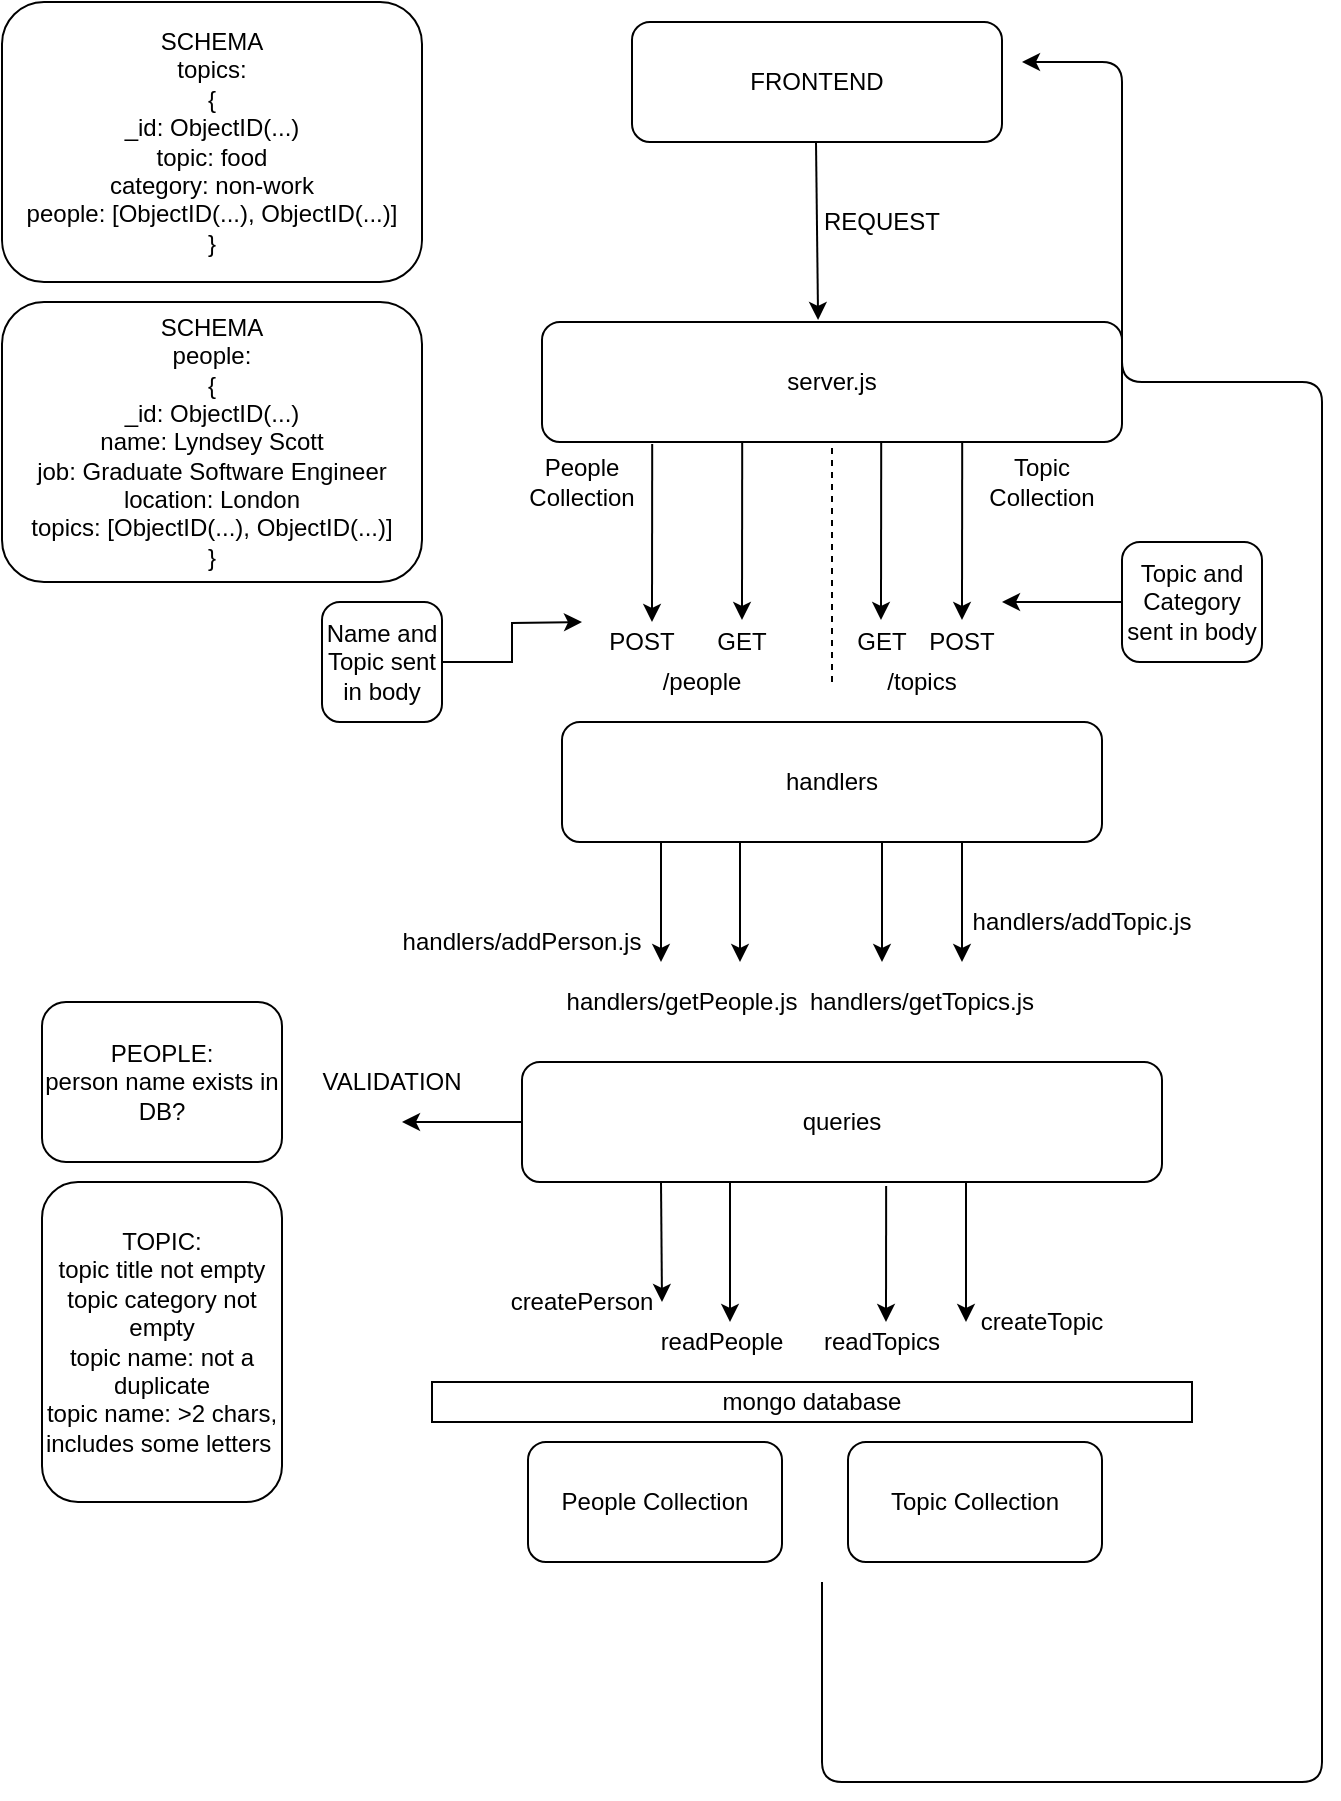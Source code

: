 <mxfile version="12.2.0" type="github" pages="1">
  <diagram id="FyR0Bmk34T4gEIha5yWz" name="Page-1">
    <mxGraphModel dx="932" dy="632" grid="1" gridSize="10" guides="1" tooltips="1" connect="1" arrows="1" fold="1" page="1" pageScale="1" pageWidth="827" pageHeight="1169" math="0" shadow="0">
      <root>
        <mxCell id="0"/>
        <mxCell id="1" parent="0"/>
        <mxCell id="N29uWTeqLGkng7dpN7SW-1" value="server.js&lt;br&gt;" style="rounded=1;whiteSpace=wrap;html=1;" parent="1" vertex="1">
          <mxGeometry x="280" y="170" width="290" height="60" as="geometry"/>
        </mxCell>
        <mxCell id="N29uWTeqLGkng7dpN7SW-2" value="FRONTEND" style="rounded=1;whiteSpace=wrap;html=1;" parent="1" vertex="1">
          <mxGeometry x="325" y="20" width="185" height="60" as="geometry"/>
        </mxCell>
        <mxCell id="N29uWTeqLGkng7dpN7SW-3" value="" style="endArrow=classic;html=1;exitX=0.19;exitY=1.017;exitDx=0;exitDy=0;exitPerimeter=0;" parent="1" source="N29uWTeqLGkng7dpN7SW-1" edge="1">
          <mxGeometry width="50" height="50" relative="1" as="geometry">
            <mxPoint x="340" y="80" as="sourcePoint"/>
            <mxPoint x="335" y="320" as="targetPoint"/>
          </mxGeometry>
        </mxCell>
        <mxCell id="N29uWTeqLGkng7dpN7SW-4" value="" style="endArrow=classic;html=1;entryX=0.476;entryY=-0.017;entryDx=0;entryDy=0;entryPerimeter=0;" parent="1" target="N29uWTeqLGkng7dpN7SW-1" edge="1">
          <mxGeometry width="50" height="50" relative="1" as="geometry">
            <mxPoint x="417" y="80" as="sourcePoint"/>
            <mxPoint x="417" y="150" as="targetPoint"/>
          </mxGeometry>
        </mxCell>
        <mxCell id="N29uWTeqLGkng7dpN7SW-5" value="GET" style="text;html=1;strokeColor=none;fillColor=none;align=center;verticalAlign=middle;whiteSpace=wrap;rounded=0;" parent="1" vertex="1">
          <mxGeometry x="360" y="320" width="40" height="20" as="geometry"/>
        </mxCell>
        <mxCell id="N29uWTeqLGkng7dpN7SW-6" value="POST" style="text;html=1;strokeColor=none;fillColor=none;align=center;verticalAlign=middle;whiteSpace=wrap;rounded=0;" parent="1" vertex="1">
          <mxGeometry x="310" y="320" width="40" height="20" as="geometry"/>
        </mxCell>
        <mxCell id="N29uWTeqLGkng7dpN7SW-11" value="REQUEST" style="text;html=1;strokeColor=none;fillColor=none;align=center;verticalAlign=middle;whiteSpace=wrap;rounded=0;" parent="1" vertex="1">
          <mxGeometry x="430" y="110" width="40" height="20" as="geometry"/>
        </mxCell>
        <mxCell id="N29uWTeqLGkng7dpN7SW-12" value="" style="endArrow=none;dashed=1;html=1;entryX=0.5;entryY=1;entryDx=0;entryDy=0;" parent="1" target="N29uWTeqLGkng7dpN7SW-1" edge="1">
          <mxGeometry width="50" height="50" relative="1" as="geometry">
            <mxPoint x="425" y="350" as="sourcePoint"/>
            <mxPoint x="330" y="340" as="targetPoint"/>
          </mxGeometry>
        </mxCell>
        <mxCell id="N29uWTeqLGkng7dpN7SW-13" value="People Collection" style="text;html=1;strokeColor=none;fillColor=none;align=center;verticalAlign=middle;whiteSpace=wrap;rounded=0;" parent="1" vertex="1">
          <mxGeometry x="280" y="240" width="40" height="20" as="geometry"/>
        </mxCell>
        <mxCell id="N29uWTeqLGkng7dpN7SW-15" value="Topic Collection" style="text;html=1;strokeColor=none;fillColor=none;align=center;verticalAlign=middle;whiteSpace=wrap;rounded=0;" parent="1" vertex="1">
          <mxGeometry x="510" y="240" width="40" height="20" as="geometry"/>
        </mxCell>
        <mxCell id="N29uWTeqLGkng7dpN7SW-16" value="" style="endArrow=classic;html=1;exitX=0.19;exitY=1.017;exitDx=0;exitDy=0;exitPerimeter=0;" parent="1" edge="1">
          <mxGeometry width="50" height="50" relative="1" as="geometry">
            <mxPoint x="380.1" y="230.02" as="sourcePoint"/>
            <mxPoint x="380" y="319" as="targetPoint"/>
          </mxGeometry>
        </mxCell>
        <mxCell id="N29uWTeqLGkng7dpN7SW-17" value="" style="endArrow=classic;html=1;exitX=0.19;exitY=1.017;exitDx=0;exitDy=0;exitPerimeter=0;" parent="1" edge="1">
          <mxGeometry width="50" height="50" relative="1" as="geometry">
            <mxPoint x="490.1" y="230.02" as="sourcePoint"/>
            <mxPoint x="490" y="319" as="targetPoint"/>
          </mxGeometry>
        </mxCell>
        <mxCell id="N29uWTeqLGkng7dpN7SW-18" value="" style="endArrow=classic;html=1;exitX=0.19;exitY=1.017;exitDx=0;exitDy=0;exitPerimeter=0;" parent="1" edge="1">
          <mxGeometry width="50" height="50" relative="1" as="geometry">
            <mxPoint x="449.6" y="230.02" as="sourcePoint"/>
            <mxPoint x="449.5" y="319" as="targetPoint"/>
          </mxGeometry>
        </mxCell>
        <mxCell id="N29uWTeqLGkng7dpN7SW-22" value="GET" style="text;html=1;strokeColor=none;fillColor=none;align=center;verticalAlign=middle;whiteSpace=wrap;rounded=0;" parent="1" vertex="1">
          <mxGeometry x="430" y="320" width="40" height="20" as="geometry"/>
        </mxCell>
        <mxCell id="N29uWTeqLGkng7dpN7SW-23" value="POST" style="text;html=1;strokeColor=none;fillColor=none;align=center;verticalAlign=middle;whiteSpace=wrap;rounded=0;" parent="1" vertex="1">
          <mxGeometry x="470" y="320" width="40" height="20" as="geometry"/>
        </mxCell>
        <mxCell id="N29uWTeqLGkng7dpN7SW-24" value="/people" style="text;html=1;strokeColor=none;fillColor=none;align=center;verticalAlign=middle;whiteSpace=wrap;rounded=0;" parent="1" vertex="1">
          <mxGeometry x="340" y="340" width="40" height="20" as="geometry"/>
        </mxCell>
        <mxCell id="N29uWTeqLGkng7dpN7SW-25" value="/topics" style="text;html=1;strokeColor=none;fillColor=none;align=center;verticalAlign=middle;whiteSpace=wrap;rounded=0;" parent="1" vertex="1">
          <mxGeometry x="450" y="340" width="40" height="20" as="geometry"/>
        </mxCell>
        <mxCell id="N29uWTeqLGkng7dpN7SW-28" value="" style="edgeStyle=orthogonalEdgeStyle;rounded=0;orthogonalLoop=1;jettySize=auto;html=1;" parent="1" source="N29uWTeqLGkng7dpN7SW-27" edge="1">
          <mxGeometry relative="1" as="geometry">
            <mxPoint x="300" y="320" as="targetPoint"/>
          </mxGeometry>
        </mxCell>
        <mxCell id="N29uWTeqLGkng7dpN7SW-27" value="Name and Topic sent in body" style="rounded=1;whiteSpace=wrap;html=1;" parent="1" vertex="1">
          <mxGeometry x="170" y="310" width="60" height="60" as="geometry"/>
        </mxCell>
        <mxCell id="N29uWTeqLGkng7dpN7SW-30" style="edgeStyle=orthogonalEdgeStyle;rounded=0;orthogonalLoop=1;jettySize=auto;html=1;" parent="1" source="N29uWTeqLGkng7dpN7SW-29" edge="1">
          <mxGeometry relative="1" as="geometry">
            <mxPoint x="510" y="310" as="targetPoint"/>
          </mxGeometry>
        </mxCell>
        <mxCell id="N29uWTeqLGkng7dpN7SW-29" value="Topic and Category sent in body" style="rounded=1;whiteSpace=wrap;html=1;" parent="1" vertex="1">
          <mxGeometry x="570" y="280" width="70" height="60" as="geometry"/>
        </mxCell>
        <mxCell id="N29uWTeqLGkng7dpN7SW-32" value="handlers" style="rounded=1;whiteSpace=wrap;html=1;" parent="1" vertex="1">
          <mxGeometry x="290" y="370" width="270" height="60" as="geometry"/>
        </mxCell>
        <mxCell id="N29uWTeqLGkng7dpN7SW-33" value="" style="endArrow=classic;html=1;" parent="1" edge="1">
          <mxGeometry width="50" height="50" relative="1" as="geometry">
            <mxPoint x="339.5" y="430" as="sourcePoint"/>
            <mxPoint x="339.5" y="490" as="targetPoint"/>
          </mxGeometry>
        </mxCell>
        <mxCell id="N29uWTeqLGkng7dpN7SW-34" value="" style="endArrow=classic;html=1;" parent="1" edge="1">
          <mxGeometry width="50" height="50" relative="1" as="geometry">
            <mxPoint x="379" y="430" as="sourcePoint"/>
            <mxPoint x="379" y="490" as="targetPoint"/>
          </mxGeometry>
        </mxCell>
        <mxCell id="N29uWTeqLGkng7dpN7SW-35" value="" style="endArrow=classic;html=1;" parent="1" edge="1">
          <mxGeometry width="50" height="50" relative="1" as="geometry">
            <mxPoint x="450" y="430" as="sourcePoint"/>
            <mxPoint x="450" y="490" as="targetPoint"/>
          </mxGeometry>
        </mxCell>
        <mxCell id="N29uWTeqLGkng7dpN7SW-36" value="" style="endArrow=classic;html=1;" parent="1" edge="1">
          <mxGeometry width="50" height="50" relative="1" as="geometry">
            <mxPoint x="490" y="430" as="sourcePoint"/>
            <mxPoint x="490" y="490" as="targetPoint"/>
          </mxGeometry>
        </mxCell>
        <mxCell id="N29uWTeqLGkng7dpN7SW-37" value="handlers/addPerson.js&lt;br&gt;" style="text;html=1;strokeColor=none;fillColor=none;align=center;verticalAlign=middle;whiteSpace=wrap;rounded=0;" parent="1" vertex="1">
          <mxGeometry x="250" y="470" width="40" height="20" as="geometry"/>
        </mxCell>
        <mxCell id="N29uWTeqLGkng7dpN7SW-38" value="handlers/getPeople.js" style="text;html=1;strokeColor=none;fillColor=none;align=center;verticalAlign=middle;whiteSpace=wrap;rounded=0;" parent="1" vertex="1">
          <mxGeometry x="330" y="500" width="40" height="20" as="geometry"/>
        </mxCell>
        <mxCell id="N29uWTeqLGkng7dpN7SW-39" value="handlers/getTopics.js" style="text;html=1;strokeColor=none;fillColor=none;align=center;verticalAlign=middle;whiteSpace=wrap;rounded=0;" parent="1" vertex="1">
          <mxGeometry x="450" y="500" width="40" height="20" as="geometry"/>
        </mxCell>
        <mxCell id="N29uWTeqLGkng7dpN7SW-40" value="handlers/addTopic.js" style="text;html=1;strokeColor=none;fillColor=none;align=center;verticalAlign=middle;whiteSpace=wrap;rounded=0;" parent="1" vertex="1">
          <mxGeometry x="530" y="460" width="40" height="20" as="geometry"/>
        </mxCell>
        <mxCell id="N29uWTeqLGkng7dpN7SW-42" value="queries" style="rounded=1;whiteSpace=wrap;html=1;" parent="1" vertex="1">
          <mxGeometry x="270" y="540" width="320" height="60" as="geometry"/>
        </mxCell>
        <mxCell id="N29uWTeqLGkng7dpN7SW-43" value="" style="endArrow=classic;html=1;" parent="1" edge="1">
          <mxGeometry width="50" height="50" relative="1" as="geometry">
            <mxPoint x="339.5" y="600" as="sourcePoint"/>
            <mxPoint x="340" y="660" as="targetPoint"/>
          </mxGeometry>
        </mxCell>
        <mxCell id="N29uWTeqLGkng7dpN7SW-44" value="createPerson" style="text;html=1;strokeColor=none;fillColor=none;align=center;verticalAlign=middle;whiteSpace=wrap;rounded=0;" parent="1" vertex="1">
          <mxGeometry x="280" y="650" width="40" height="20" as="geometry"/>
        </mxCell>
        <mxCell id="N29uWTeqLGkng7dpN7SW-45" value="" style="endArrow=classic;html=1;exitX=0.569;exitY=1.033;exitDx=0;exitDy=0;exitPerimeter=0;" parent="1" source="N29uWTeqLGkng7dpN7SW-42" edge="1">
          <mxGeometry width="50" height="50" relative="1" as="geometry">
            <mxPoint x="349.5" y="610" as="sourcePoint"/>
            <mxPoint x="452" y="670" as="targetPoint"/>
          </mxGeometry>
        </mxCell>
        <mxCell id="N29uWTeqLGkng7dpN7SW-46" value="readTopics" style="text;html=1;strokeColor=none;fillColor=none;align=center;verticalAlign=middle;whiteSpace=wrap;rounded=0;" parent="1" vertex="1">
          <mxGeometry x="430" y="670" width="40" height="20" as="geometry"/>
        </mxCell>
        <mxCell id="N29uWTeqLGkng7dpN7SW-47" value="" style="endArrow=classic;html=1;exitX=0.325;exitY=1;exitDx=0;exitDy=0;exitPerimeter=0;" parent="1" source="N29uWTeqLGkng7dpN7SW-42" edge="1">
          <mxGeometry width="50" height="50" relative="1" as="geometry">
            <mxPoint x="359.5" y="620" as="sourcePoint"/>
            <mxPoint x="374" y="670" as="targetPoint"/>
          </mxGeometry>
        </mxCell>
        <mxCell id="N29uWTeqLGkng7dpN7SW-48" value="readPeople" style="text;html=1;strokeColor=none;fillColor=none;align=center;verticalAlign=middle;whiteSpace=wrap;rounded=0;" parent="1" vertex="1">
          <mxGeometry x="350" y="670" width="40" height="20" as="geometry"/>
        </mxCell>
        <mxCell id="N29uWTeqLGkng7dpN7SW-49" value="" style="endArrow=classic;html=1;" parent="1" edge="1">
          <mxGeometry width="50" height="50" relative="1" as="geometry">
            <mxPoint x="492" y="600" as="sourcePoint"/>
            <mxPoint x="492" y="670" as="targetPoint"/>
          </mxGeometry>
        </mxCell>
        <mxCell id="N29uWTeqLGkng7dpN7SW-50" value="createTopic" style="text;html=1;strokeColor=none;fillColor=none;align=center;verticalAlign=middle;whiteSpace=wrap;rounded=0;" parent="1" vertex="1">
          <mxGeometry x="510" y="660" width="40" height="20" as="geometry"/>
        </mxCell>
        <mxCell id="N29uWTeqLGkng7dpN7SW-61" value="People Collection" style="rounded=1;whiteSpace=wrap;html=1;" parent="1" vertex="1">
          <mxGeometry x="273" y="730" width="127" height="60" as="geometry"/>
        </mxCell>
        <mxCell id="N29uWTeqLGkng7dpN7SW-62" value="Topic Collection" style="rounded=1;whiteSpace=wrap;html=1;" parent="1" vertex="1">
          <mxGeometry x="433" y="730" width="127" height="60" as="geometry"/>
        </mxCell>
        <mxCell id="N29uWTeqLGkng7dpN7SW-63" value="mongo database" style="rounded=0;whiteSpace=wrap;html=1;" parent="1" vertex="1">
          <mxGeometry x="225" y="700" width="380" height="20" as="geometry"/>
        </mxCell>
        <mxCell id="N29uWTeqLGkng7dpN7SW-64" value="" style="endArrow=classic;html=1;" parent="1" edge="1">
          <mxGeometry width="50" height="50" relative="1" as="geometry">
            <mxPoint x="420" y="800" as="sourcePoint"/>
            <mxPoint x="520" y="40" as="targetPoint"/>
            <Array as="points">
              <mxPoint x="420" y="900"/>
              <mxPoint x="670" y="900"/>
              <mxPoint x="670" y="200"/>
              <mxPoint x="570" y="200"/>
              <mxPoint x="570" y="40"/>
            </Array>
          </mxGeometry>
        </mxCell>
        <mxCell id="Ou9jKTDlDs-_OO53vM_s-1" value="SCHEMA&lt;br&gt;people:&lt;br&gt;{&lt;br&gt;_id: ObjectID(...)&lt;br&gt;name: Lyndsey Scott&lt;br&gt;job: Graduate Software Engineer&lt;br&gt;location: London&lt;br&gt;topics: [ObjectID(...), ObjectID(...)]&lt;br&gt;}" style="rounded=1;whiteSpace=wrap;html=1;" vertex="1" parent="1">
          <mxGeometry x="10" y="160" width="210" height="140" as="geometry"/>
        </mxCell>
        <mxCell id="Ou9jKTDlDs-_OO53vM_s-2" value="SCHEMA&lt;br&gt;topics:&lt;br&gt;{&lt;br&gt;_id: ObjectID(...)&lt;br&gt;topic: food&lt;br&gt;category: non-work&lt;br&gt;people: [ObjectID(...), ObjectID(...)]&lt;br&gt;}" style="rounded=1;whiteSpace=wrap;html=1;" vertex="1" parent="1">
          <mxGeometry x="10" y="10" width="210" height="140" as="geometry"/>
        </mxCell>
        <mxCell id="Ou9jKTDlDs-_OO53vM_s-3" value="" style="endArrow=classic;html=1;exitX=0;exitY=0.5;exitDx=0;exitDy=0;" edge="1" parent="1" source="N29uWTeqLGkng7dpN7SW-42">
          <mxGeometry width="50" height="50" relative="1" as="geometry">
            <mxPoint x="120" y="600" as="sourcePoint"/>
            <mxPoint x="210" y="570" as="targetPoint"/>
          </mxGeometry>
        </mxCell>
        <mxCell id="Ou9jKTDlDs-_OO53vM_s-4" value="VALIDATION" style="text;html=1;strokeColor=none;fillColor=none;align=center;verticalAlign=middle;whiteSpace=wrap;rounded=0;" vertex="1" parent="1">
          <mxGeometry x="185" y="540" width="40" height="20" as="geometry"/>
        </mxCell>
        <mxCell id="Ou9jKTDlDs-_OO53vM_s-5" value="PEOPLE:&lt;br&gt;person name exists in DB?" style="rounded=1;whiteSpace=wrap;html=1;" vertex="1" parent="1">
          <mxGeometry x="30" y="510" width="120" height="80" as="geometry"/>
        </mxCell>
        <mxCell id="Ou9jKTDlDs-_OO53vM_s-6" value="TOPIC:&lt;br&gt;topic title not empty&lt;br&gt;topic category not empty&lt;br&gt;topic name: not a duplicate&lt;br&gt;topic name: &amp;gt;2 chars, includes some letters&amp;nbsp;" style="rounded=1;whiteSpace=wrap;html=1;" vertex="1" parent="1">
          <mxGeometry x="30" y="600" width="120" height="160" as="geometry"/>
        </mxCell>
      </root>
    </mxGraphModel>
  </diagram>
</mxfile>
